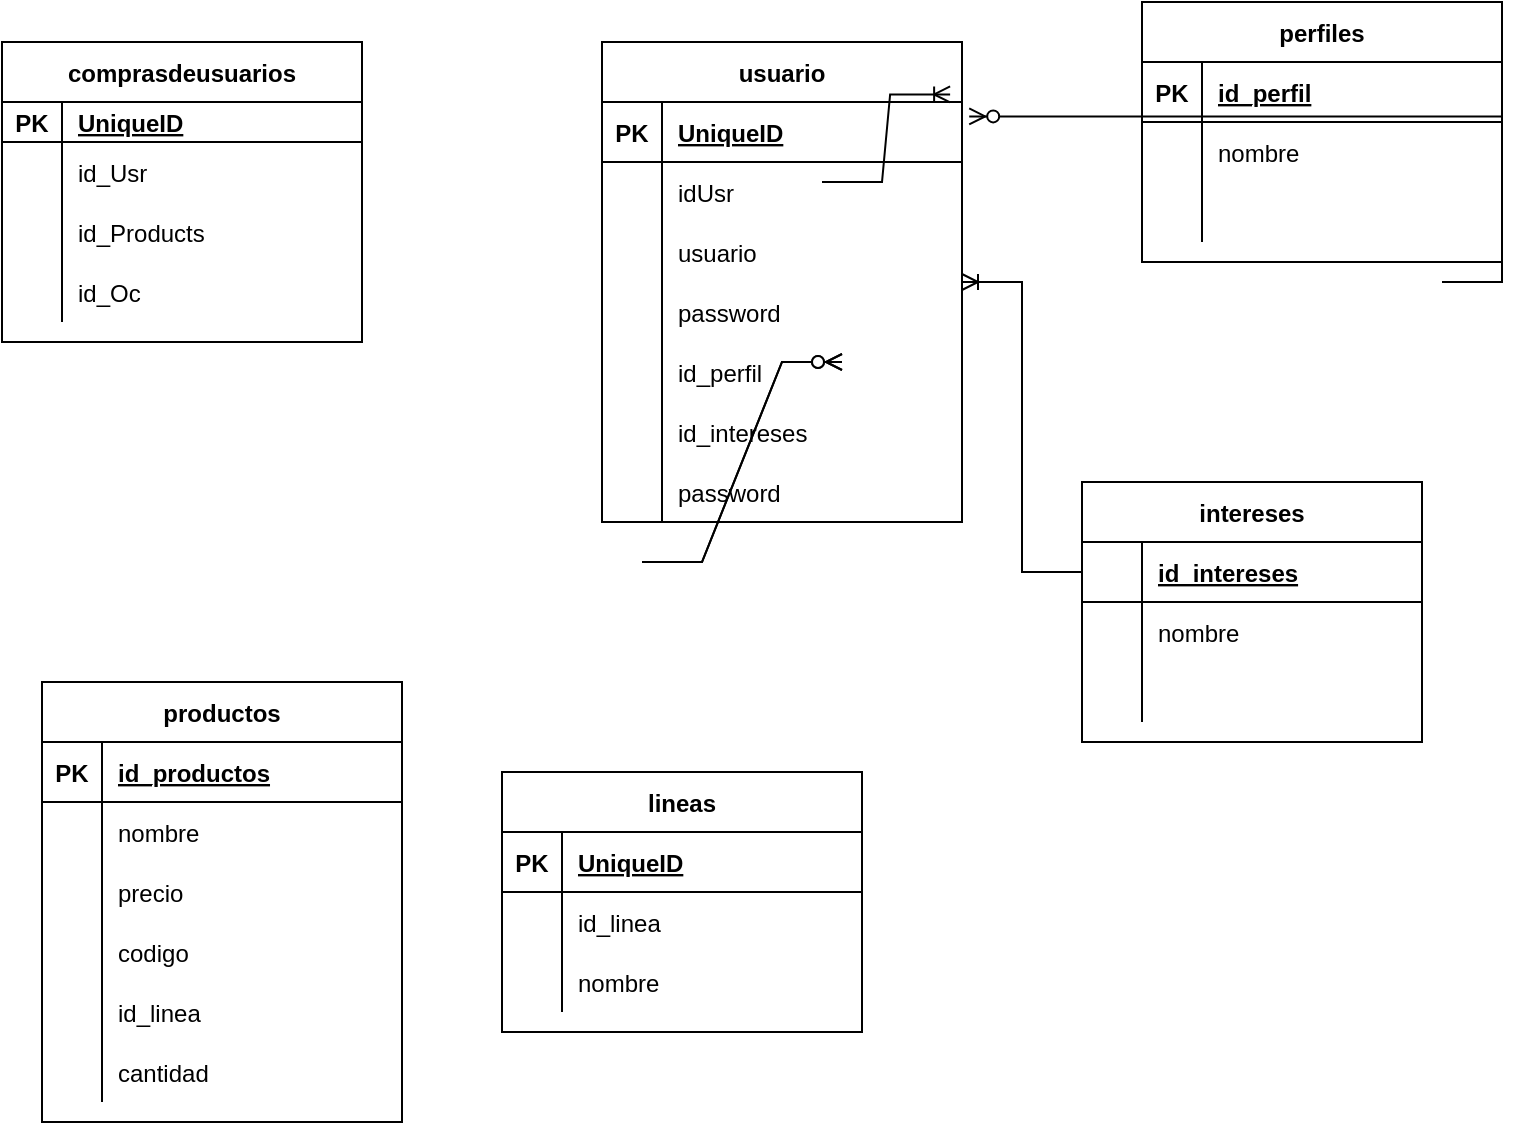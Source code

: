 <mxfile version="15.9.6" type="github"><diagram id="ywbzCSPkSt5RIFDzlfok" name="Page-1"><mxGraphModel dx="1038" dy="539" grid="1" gridSize="10" guides="1" tooltips="1" connect="1" arrows="1" fold="1" page="1" pageScale="1" pageWidth="827" pageHeight="1169" math="0" shadow="0"><root><mxCell id="0"/><mxCell id="1" parent="0"/><mxCell id="GASzNJLxRuxBoyKp516g-14" value="comprasdeusuarios" style="shape=table;startSize=30;container=1;collapsible=1;childLayout=tableLayout;fixedRows=1;rowLines=0;fontStyle=1;align=center;resizeLast=1;" vertex="1" parent="1"><mxGeometry x="40" y="40" width="180" height="150" as="geometry"/></mxCell><mxCell id="GASzNJLxRuxBoyKp516g-15" value="" style="shape=partialRectangle;collapsible=0;dropTarget=0;pointerEvents=0;fillColor=none;top=0;left=0;bottom=1;right=0;points=[[0,0.5],[1,0.5]];portConstraint=eastwest;" vertex="1" parent="GASzNJLxRuxBoyKp516g-14"><mxGeometry y="30" width="180" height="20" as="geometry"/></mxCell><mxCell id="GASzNJLxRuxBoyKp516g-16" value="PK" style="shape=partialRectangle;connectable=0;fillColor=none;top=0;left=0;bottom=0;right=0;fontStyle=1;overflow=hidden;" vertex="1" parent="GASzNJLxRuxBoyKp516g-15"><mxGeometry width="30" height="20" as="geometry"><mxRectangle width="30" height="20" as="alternateBounds"/></mxGeometry></mxCell><mxCell id="GASzNJLxRuxBoyKp516g-17" value="UniqueID" style="shape=partialRectangle;connectable=0;fillColor=none;top=0;left=0;bottom=0;right=0;align=left;spacingLeft=6;fontStyle=5;overflow=hidden;" vertex="1" parent="GASzNJLxRuxBoyKp516g-15"><mxGeometry x="30" width="150" height="20" as="geometry"><mxRectangle width="150" height="20" as="alternateBounds"/></mxGeometry></mxCell><mxCell id="GASzNJLxRuxBoyKp516g-18" value="" style="shape=partialRectangle;collapsible=0;dropTarget=0;pointerEvents=0;fillColor=none;top=0;left=0;bottom=0;right=0;points=[[0,0.5],[1,0.5]];portConstraint=eastwest;" vertex="1" parent="GASzNJLxRuxBoyKp516g-14"><mxGeometry y="50" width="180" height="30" as="geometry"/></mxCell><mxCell id="GASzNJLxRuxBoyKp516g-19" value="" style="shape=partialRectangle;connectable=0;fillColor=none;top=0;left=0;bottom=0;right=0;editable=1;overflow=hidden;" vertex="1" parent="GASzNJLxRuxBoyKp516g-18"><mxGeometry width="30" height="30" as="geometry"><mxRectangle width="30" height="30" as="alternateBounds"/></mxGeometry></mxCell><mxCell id="GASzNJLxRuxBoyKp516g-20" value="id_Usr" style="shape=partialRectangle;connectable=0;fillColor=none;top=0;left=0;bottom=0;right=0;align=left;spacingLeft=6;overflow=hidden;" vertex="1" parent="GASzNJLxRuxBoyKp516g-18"><mxGeometry x="30" width="150" height="30" as="geometry"><mxRectangle width="150" height="30" as="alternateBounds"/></mxGeometry></mxCell><mxCell id="GASzNJLxRuxBoyKp516g-21" value="" style="shape=partialRectangle;collapsible=0;dropTarget=0;pointerEvents=0;fillColor=none;top=0;left=0;bottom=0;right=0;points=[[0,0.5],[1,0.5]];portConstraint=eastwest;" vertex="1" parent="GASzNJLxRuxBoyKp516g-14"><mxGeometry y="80" width="180" height="30" as="geometry"/></mxCell><mxCell id="GASzNJLxRuxBoyKp516g-22" value="" style="shape=partialRectangle;connectable=0;fillColor=none;top=0;left=0;bottom=0;right=0;editable=1;overflow=hidden;" vertex="1" parent="GASzNJLxRuxBoyKp516g-21"><mxGeometry width="30" height="30" as="geometry"><mxRectangle width="30" height="30" as="alternateBounds"/></mxGeometry></mxCell><mxCell id="GASzNJLxRuxBoyKp516g-23" value="id_Products" style="shape=partialRectangle;connectable=0;fillColor=none;top=0;left=0;bottom=0;right=0;align=left;spacingLeft=6;overflow=hidden;" vertex="1" parent="GASzNJLxRuxBoyKp516g-21"><mxGeometry x="30" width="150" height="30" as="geometry"><mxRectangle width="150" height="30" as="alternateBounds"/></mxGeometry></mxCell><mxCell id="GASzNJLxRuxBoyKp516g-24" value="" style="shape=partialRectangle;collapsible=0;dropTarget=0;pointerEvents=0;fillColor=none;top=0;left=0;bottom=0;right=0;points=[[0,0.5],[1,0.5]];portConstraint=eastwest;" vertex="1" parent="GASzNJLxRuxBoyKp516g-14"><mxGeometry y="110" width="180" height="30" as="geometry"/></mxCell><mxCell id="GASzNJLxRuxBoyKp516g-25" value="" style="shape=partialRectangle;connectable=0;fillColor=none;top=0;left=0;bottom=0;right=0;editable=1;overflow=hidden;" vertex="1" parent="GASzNJLxRuxBoyKp516g-24"><mxGeometry width="30" height="30" as="geometry"><mxRectangle width="30" height="30" as="alternateBounds"/></mxGeometry></mxCell><mxCell id="GASzNJLxRuxBoyKp516g-26" value="id_Oc" style="shape=partialRectangle;connectable=0;fillColor=none;top=0;left=0;bottom=0;right=0;align=left;spacingLeft=6;overflow=hidden;" vertex="1" parent="GASzNJLxRuxBoyKp516g-24"><mxGeometry x="30" width="150" height="30" as="geometry"><mxRectangle width="150" height="30" as="alternateBounds"/></mxGeometry></mxCell><mxCell id="GASzNJLxRuxBoyKp516g-53" value="usuario" style="shape=table;startSize=30;container=1;collapsible=1;childLayout=tableLayout;fixedRows=1;rowLines=0;fontStyle=1;align=center;resizeLast=1;" vertex="1" parent="1"><mxGeometry x="340" y="40" width="180" height="240" as="geometry"/></mxCell><mxCell id="GASzNJLxRuxBoyKp516g-54" value="" style="shape=partialRectangle;collapsible=0;dropTarget=0;pointerEvents=0;fillColor=none;top=0;left=0;bottom=1;right=0;points=[[0,0.5],[1,0.5]];portConstraint=eastwest;" vertex="1" parent="GASzNJLxRuxBoyKp516g-53"><mxGeometry y="30" width="180" height="30" as="geometry"/></mxCell><mxCell id="GASzNJLxRuxBoyKp516g-55" value="PK" style="shape=partialRectangle;connectable=0;fillColor=none;top=0;left=0;bottom=0;right=0;fontStyle=1;overflow=hidden;" vertex="1" parent="GASzNJLxRuxBoyKp516g-54"><mxGeometry width="30" height="30" as="geometry"><mxRectangle width="30" height="30" as="alternateBounds"/></mxGeometry></mxCell><mxCell id="GASzNJLxRuxBoyKp516g-56" value="UniqueID" style="shape=partialRectangle;connectable=0;fillColor=none;top=0;left=0;bottom=0;right=0;align=left;spacingLeft=6;fontStyle=5;overflow=hidden;" vertex="1" parent="GASzNJLxRuxBoyKp516g-54"><mxGeometry x="30" width="150" height="30" as="geometry"><mxRectangle width="150" height="30" as="alternateBounds"/></mxGeometry></mxCell><mxCell id="GASzNJLxRuxBoyKp516g-57" value="" style="shape=partialRectangle;collapsible=0;dropTarget=0;pointerEvents=0;fillColor=none;top=0;left=0;bottom=0;right=0;points=[[0,0.5],[1,0.5]];portConstraint=eastwest;" vertex="1" parent="GASzNJLxRuxBoyKp516g-53"><mxGeometry y="60" width="180" height="30" as="geometry"/></mxCell><mxCell id="GASzNJLxRuxBoyKp516g-58" value="" style="shape=partialRectangle;connectable=0;fillColor=none;top=0;left=0;bottom=0;right=0;editable=1;overflow=hidden;" vertex="1" parent="GASzNJLxRuxBoyKp516g-57"><mxGeometry width="30" height="30" as="geometry"><mxRectangle width="30" height="30" as="alternateBounds"/></mxGeometry></mxCell><mxCell id="GASzNJLxRuxBoyKp516g-59" value="idUsr" style="shape=partialRectangle;connectable=0;fillColor=none;top=0;left=0;bottom=0;right=0;align=left;spacingLeft=6;overflow=hidden;" vertex="1" parent="GASzNJLxRuxBoyKp516g-57"><mxGeometry x="30" width="150" height="30" as="geometry"><mxRectangle width="150" height="30" as="alternateBounds"/></mxGeometry></mxCell><mxCell id="GASzNJLxRuxBoyKp516g-60" value="" style="shape=partialRectangle;collapsible=0;dropTarget=0;pointerEvents=0;fillColor=none;top=0;left=0;bottom=0;right=0;points=[[0,0.5],[1,0.5]];portConstraint=eastwest;" vertex="1" parent="GASzNJLxRuxBoyKp516g-53"><mxGeometry y="90" width="180" height="30" as="geometry"/></mxCell><mxCell id="GASzNJLxRuxBoyKp516g-61" value="" style="shape=partialRectangle;connectable=0;fillColor=none;top=0;left=0;bottom=0;right=0;editable=1;overflow=hidden;" vertex="1" parent="GASzNJLxRuxBoyKp516g-60"><mxGeometry width="30" height="30" as="geometry"><mxRectangle width="30" height="30" as="alternateBounds"/></mxGeometry></mxCell><mxCell id="GASzNJLxRuxBoyKp516g-62" value="usuario" style="shape=partialRectangle;connectable=0;fillColor=none;top=0;left=0;bottom=0;right=0;align=left;spacingLeft=6;overflow=hidden;" vertex="1" parent="GASzNJLxRuxBoyKp516g-60"><mxGeometry x="30" width="150" height="30" as="geometry"><mxRectangle width="150" height="30" as="alternateBounds"/></mxGeometry></mxCell><mxCell id="GASzNJLxRuxBoyKp516g-63" value="" style="shape=partialRectangle;collapsible=0;dropTarget=0;pointerEvents=0;fillColor=none;top=0;left=0;bottom=0;right=0;points=[[0,0.5],[1,0.5]];portConstraint=eastwest;" vertex="1" parent="GASzNJLxRuxBoyKp516g-53"><mxGeometry y="120" width="180" height="30" as="geometry"/></mxCell><mxCell id="GASzNJLxRuxBoyKp516g-64" value="&#10;&#10;&#10;&#10;&#10;                " style="shape=partialRectangle;connectable=0;fillColor=none;top=0;left=0;bottom=0;right=0;editable=1;overflow=hidden;" vertex="1" parent="GASzNJLxRuxBoyKp516g-63"><mxGeometry width="30" height="30" as="geometry"><mxRectangle width="30" height="30" as="alternateBounds"/></mxGeometry></mxCell><mxCell id="GASzNJLxRuxBoyKp516g-65" value="password" style="shape=partialRectangle;connectable=0;fillColor=none;top=0;left=0;bottom=0;right=0;align=left;spacingLeft=6;overflow=hidden;" vertex="1" parent="GASzNJLxRuxBoyKp516g-63"><mxGeometry x="30" width="150" height="30" as="geometry"><mxRectangle width="150" height="30" as="alternateBounds"/></mxGeometry></mxCell><mxCell id="GASzNJLxRuxBoyKp516g-67" value="" style="shape=partialRectangle;collapsible=0;dropTarget=0;pointerEvents=0;fillColor=none;top=0;left=0;bottom=0;right=0;points=[[0,0.5],[1,0.5]];portConstraint=eastwest;" vertex="1" parent="GASzNJLxRuxBoyKp516g-53"><mxGeometry y="150" width="180" height="30" as="geometry"/></mxCell><mxCell id="GASzNJLxRuxBoyKp516g-68" value="&#10;&#10;&#10;&#10;&#10;                " style="shape=partialRectangle;connectable=0;fillColor=none;top=0;left=0;bottom=0;right=0;editable=1;overflow=hidden;" vertex="1" parent="GASzNJLxRuxBoyKp516g-67"><mxGeometry width="30" height="30" as="geometry"><mxRectangle width="30" height="30" as="alternateBounds"/></mxGeometry></mxCell><mxCell id="GASzNJLxRuxBoyKp516g-69" value="id_perfil" style="shape=partialRectangle;connectable=0;fillColor=none;top=0;left=0;bottom=0;right=0;align=left;spacingLeft=6;overflow=hidden;" vertex="1" parent="GASzNJLxRuxBoyKp516g-67"><mxGeometry x="30" width="150" height="30" as="geometry"><mxRectangle width="150" height="30" as="alternateBounds"/></mxGeometry></mxCell><mxCell id="GASzNJLxRuxBoyKp516g-70" value="" style="shape=partialRectangle;collapsible=0;dropTarget=0;pointerEvents=0;fillColor=none;top=0;left=0;bottom=0;right=0;points=[[0,0.5],[1,0.5]];portConstraint=eastwest;" vertex="1" parent="GASzNJLxRuxBoyKp516g-53"><mxGeometry y="180" width="180" height="30" as="geometry"/></mxCell><mxCell id="GASzNJLxRuxBoyKp516g-71" value="&#10;&#10;&#10;&#10;&#10;                " style="shape=partialRectangle;connectable=0;fillColor=none;top=0;left=0;bottom=0;right=0;editable=1;overflow=hidden;" vertex="1" parent="GASzNJLxRuxBoyKp516g-70"><mxGeometry width="30" height="30" as="geometry"><mxRectangle width="30" height="30" as="alternateBounds"/></mxGeometry></mxCell><mxCell id="GASzNJLxRuxBoyKp516g-72" value="id_intereses" style="shape=partialRectangle;connectable=0;fillColor=none;top=0;left=0;bottom=0;right=0;align=left;spacingLeft=6;overflow=hidden;" vertex="1" parent="GASzNJLxRuxBoyKp516g-70"><mxGeometry x="30" width="150" height="30" as="geometry"><mxRectangle width="150" height="30" as="alternateBounds"/></mxGeometry></mxCell><mxCell id="GASzNJLxRuxBoyKp516g-73" value="" style="shape=partialRectangle;collapsible=0;dropTarget=0;pointerEvents=0;fillColor=none;top=0;left=0;bottom=0;right=0;points=[[0,0.5],[1,0.5]];portConstraint=eastwest;" vertex="1" parent="GASzNJLxRuxBoyKp516g-53"><mxGeometry y="210" width="180" height="30" as="geometry"/></mxCell><mxCell id="GASzNJLxRuxBoyKp516g-74" value="&#10;&#10;&#10;&#10;&#10;                " style="shape=partialRectangle;connectable=0;fillColor=none;top=0;left=0;bottom=0;right=0;editable=1;overflow=hidden;" vertex="1" parent="GASzNJLxRuxBoyKp516g-73"><mxGeometry width="30" height="30" as="geometry"><mxRectangle width="30" height="30" as="alternateBounds"/></mxGeometry></mxCell><mxCell id="GASzNJLxRuxBoyKp516g-75" value="password" style="shape=partialRectangle;connectable=0;fillColor=none;top=0;left=0;bottom=0;right=0;align=left;spacingLeft=6;overflow=hidden;" vertex="1" parent="GASzNJLxRuxBoyKp516g-73"><mxGeometry x="30" width="150" height="30" as="geometry"><mxRectangle width="150" height="30" as="alternateBounds"/></mxGeometry></mxCell><mxCell id="GASzNJLxRuxBoyKp516g-76" value="perfiles" style="shape=table;startSize=30;container=1;collapsible=1;childLayout=tableLayout;fixedRows=1;rowLines=0;fontStyle=1;align=center;resizeLast=1;" vertex="1" parent="1"><mxGeometry x="610" y="20" width="180" height="130" as="geometry"/></mxCell><mxCell id="GASzNJLxRuxBoyKp516g-77" value="" style="shape=partialRectangle;collapsible=0;dropTarget=0;pointerEvents=0;fillColor=none;top=0;left=0;bottom=1;right=0;points=[[0,0.5],[1,0.5]];portConstraint=eastwest;" vertex="1" parent="GASzNJLxRuxBoyKp516g-76"><mxGeometry y="30" width="180" height="30" as="geometry"/></mxCell><mxCell id="GASzNJLxRuxBoyKp516g-78" value="PK" style="shape=partialRectangle;connectable=0;fillColor=none;top=0;left=0;bottom=0;right=0;fontStyle=1;overflow=hidden;" vertex="1" parent="GASzNJLxRuxBoyKp516g-77"><mxGeometry width="30" height="30" as="geometry"><mxRectangle width="30" height="30" as="alternateBounds"/></mxGeometry></mxCell><mxCell id="GASzNJLxRuxBoyKp516g-79" value="id_perfil" style="shape=partialRectangle;connectable=0;fillColor=none;top=0;left=0;bottom=0;right=0;align=left;spacingLeft=6;fontStyle=5;overflow=hidden;" vertex="1" parent="GASzNJLxRuxBoyKp516g-77"><mxGeometry x="30" width="150" height="30" as="geometry"><mxRectangle width="150" height="30" as="alternateBounds"/></mxGeometry></mxCell><mxCell id="GASzNJLxRuxBoyKp516g-80" value="" style="shape=partialRectangle;collapsible=0;dropTarget=0;pointerEvents=0;fillColor=none;top=0;left=0;bottom=0;right=0;points=[[0,0.5],[1,0.5]];portConstraint=eastwest;" vertex="1" parent="GASzNJLxRuxBoyKp516g-76"><mxGeometry y="60" width="180" height="30" as="geometry"/></mxCell><mxCell id="GASzNJLxRuxBoyKp516g-81" value="" style="shape=partialRectangle;connectable=0;fillColor=none;top=0;left=0;bottom=0;right=0;editable=1;overflow=hidden;" vertex="1" parent="GASzNJLxRuxBoyKp516g-80"><mxGeometry width="30" height="30" as="geometry"><mxRectangle width="30" height="30" as="alternateBounds"/></mxGeometry></mxCell><mxCell id="GASzNJLxRuxBoyKp516g-82" value="nombre" style="shape=partialRectangle;connectable=0;fillColor=none;top=0;left=0;bottom=0;right=0;align=left;spacingLeft=6;overflow=hidden;" vertex="1" parent="GASzNJLxRuxBoyKp516g-80"><mxGeometry x="30" width="150" height="30" as="geometry"><mxRectangle width="150" height="30" as="alternateBounds"/></mxGeometry></mxCell><mxCell id="GASzNJLxRuxBoyKp516g-86" value="" style="shape=partialRectangle;collapsible=0;dropTarget=0;pointerEvents=0;fillColor=none;top=0;left=0;bottom=0;right=0;points=[[0,0.5],[1,0.5]];portConstraint=eastwest;" vertex="1" parent="GASzNJLxRuxBoyKp516g-76"><mxGeometry y="90" width="180" height="30" as="geometry"/></mxCell><mxCell id="GASzNJLxRuxBoyKp516g-87" value="" style="shape=partialRectangle;connectable=0;fillColor=none;top=0;left=0;bottom=0;right=0;editable=1;overflow=hidden;" vertex="1" parent="GASzNJLxRuxBoyKp516g-86"><mxGeometry width="30" height="30" as="geometry"><mxRectangle width="30" height="30" as="alternateBounds"/></mxGeometry></mxCell><mxCell id="GASzNJLxRuxBoyKp516g-88" value="" style="shape=partialRectangle;connectable=0;fillColor=none;top=0;left=0;bottom=0;right=0;align=left;spacingLeft=6;overflow=hidden;" vertex="1" parent="GASzNJLxRuxBoyKp516g-86"><mxGeometry x="30" width="150" height="30" as="geometry"><mxRectangle width="150" height="30" as="alternateBounds"/></mxGeometry></mxCell><mxCell id="GASzNJLxRuxBoyKp516g-89" value="intereses" style="shape=table;startSize=30;container=1;collapsible=1;childLayout=tableLayout;fixedRows=1;rowLines=0;fontStyle=1;align=center;resizeLast=1;" vertex="1" parent="1"><mxGeometry x="580" y="260" width="170" height="130" as="geometry"/></mxCell><mxCell id="GASzNJLxRuxBoyKp516g-90" value="" style="shape=partialRectangle;collapsible=0;dropTarget=0;pointerEvents=0;fillColor=none;top=0;left=0;bottom=1;right=0;points=[[0,0.5],[1,0.5]];portConstraint=eastwest;" vertex="1" parent="GASzNJLxRuxBoyKp516g-89"><mxGeometry y="30" width="170" height="30" as="geometry"/></mxCell><mxCell id="GASzNJLxRuxBoyKp516g-91" value="" style="shape=partialRectangle;connectable=0;fillColor=none;top=0;left=0;bottom=0;right=0;fontStyle=1;overflow=hidden;" vertex="1" parent="GASzNJLxRuxBoyKp516g-90"><mxGeometry width="30" height="30" as="geometry"><mxRectangle width="30" height="30" as="alternateBounds"/></mxGeometry></mxCell><mxCell id="GASzNJLxRuxBoyKp516g-92" value="id_intereses" style="shape=partialRectangle;connectable=0;fillColor=none;top=0;left=0;bottom=0;right=0;align=left;spacingLeft=6;fontStyle=5;overflow=hidden;" vertex="1" parent="GASzNJLxRuxBoyKp516g-90"><mxGeometry x="30" width="140" height="30" as="geometry"><mxRectangle width="140" height="30" as="alternateBounds"/></mxGeometry></mxCell><mxCell id="GASzNJLxRuxBoyKp516g-93" value="" style="shape=partialRectangle;collapsible=0;dropTarget=0;pointerEvents=0;fillColor=none;top=0;left=0;bottom=0;right=0;points=[[0,0.5],[1,0.5]];portConstraint=eastwest;" vertex="1" parent="GASzNJLxRuxBoyKp516g-89"><mxGeometry y="60" width="170" height="30" as="geometry"/></mxCell><mxCell id="GASzNJLxRuxBoyKp516g-94" value="" style="shape=partialRectangle;connectable=0;fillColor=none;top=0;left=0;bottom=0;right=0;editable=1;overflow=hidden;" vertex="1" parent="GASzNJLxRuxBoyKp516g-93"><mxGeometry width="30" height="30" as="geometry"><mxRectangle width="30" height="30" as="alternateBounds"/></mxGeometry></mxCell><mxCell id="GASzNJLxRuxBoyKp516g-95" value="nombre" style="shape=partialRectangle;connectable=0;fillColor=none;top=0;left=0;bottom=0;right=0;align=left;spacingLeft=6;overflow=hidden;" vertex="1" parent="GASzNJLxRuxBoyKp516g-93"><mxGeometry x="30" width="140" height="30" as="geometry"><mxRectangle width="140" height="30" as="alternateBounds"/></mxGeometry></mxCell><mxCell id="GASzNJLxRuxBoyKp516g-99" value="" style="shape=partialRectangle;collapsible=0;dropTarget=0;pointerEvents=0;fillColor=none;top=0;left=0;bottom=0;right=0;points=[[0,0.5],[1,0.5]];portConstraint=eastwest;" vertex="1" parent="GASzNJLxRuxBoyKp516g-89"><mxGeometry y="90" width="170" height="30" as="geometry"/></mxCell><mxCell id="GASzNJLxRuxBoyKp516g-100" value="" style="shape=partialRectangle;connectable=0;fillColor=none;top=0;left=0;bottom=0;right=0;editable=1;overflow=hidden;" vertex="1" parent="GASzNJLxRuxBoyKp516g-99"><mxGeometry width="30" height="30" as="geometry"><mxRectangle width="30" height="30" as="alternateBounds"/></mxGeometry></mxCell><mxCell id="GASzNJLxRuxBoyKp516g-101" value="" style="shape=partialRectangle;connectable=0;fillColor=none;top=0;left=0;bottom=0;right=0;align=left;spacingLeft=6;overflow=hidden;" vertex="1" parent="GASzNJLxRuxBoyKp516g-99"><mxGeometry x="30" width="140" height="30" as="geometry"><mxRectangle width="140" height="30" as="alternateBounds"/></mxGeometry></mxCell><mxCell id="GASzNJLxRuxBoyKp516g-102" value="productos" style="shape=table;startSize=30;container=1;collapsible=1;childLayout=tableLayout;fixedRows=1;rowLines=0;fontStyle=1;align=center;resizeLast=1;" vertex="1" parent="1"><mxGeometry x="60" y="360" width="180" height="220" as="geometry"/></mxCell><mxCell id="GASzNJLxRuxBoyKp516g-103" value="" style="shape=partialRectangle;collapsible=0;dropTarget=0;pointerEvents=0;fillColor=none;top=0;left=0;bottom=1;right=0;points=[[0,0.5],[1,0.5]];portConstraint=eastwest;" vertex="1" parent="GASzNJLxRuxBoyKp516g-102"><mxGeometry y="30" width="180" height="30" as="geometry"/></mxCell><mxCell id="GASzNJLxRuxBoyKp516g-104" value="PK" style="shape=partialRectangle;connectable=0;fillColor=none;top=0;left=0;bottom=0;right=0;fontStyle=1;overflow=hidden;" vertex="1" parent="GASzNJLxRuxBoyKp516g-103"><mxGeometry width="30" height="30" as="geometry"><mxRectangle width="30" height="30" as="alternateBounds"/></mxGeometry></mxCell><mxCell id="GASzNJLxRuxBoyKp516g-105" value="id_productos" style="shape=partialRectangle;connectable=0;fillColor=none;top=0;left=0;bottom=0;right=0;align=left;spacingLeft=6;fontStyle=5;overflow=hidden;" vertex="1" parent="GASzNJLxRuxBoyKp516g-103"><mxGeometry x="30" width="150" height="30" as="geometry"><mxRectangle width="150" height="30" as="alternateBounds"/></mxGeometry></mxCell><mxCell id="GASzNJLxRuxBoyKp516g-106" value="" style="shape=partialRectangle;collapsible=0;dropTarget=0;pointerEvents=0;fillColor=none;top=0;left=0;bottom=0;right=0;points=[[0,0.5],[1,0.5]];portConstraint=eastwest;" vertex="1" parent="GASzNJLxRuxBoyKp516g-102"><mxGeometry y="60" width="180" height="30" as="geometry"/></mxCell><mxCell id="GASzNJLxRuxBoyKp516g-107" value="" style="shape=partialRectangle;connectable=0;fillColor=none;top=0;left=0;bottom=0;right=0;editable=1;overflow=hidden;" vertex="1" parent="GASzNJLxRuxBoyKp516g-106"><mxGeometry width="30" height="30" as="geometry"><mxRectangle width="30" height="30" as="alternateBounds"/></mxGeometry></mxCell><mxCell id="GASzNJLxRuxBoyKp516g-108" value="nombre" style="shape=partialRectangle;connectable=0;fillColor=none;top=0;left=0;bottom=0;right=0;align=left;spacingLeft=6;overflow=hidden;" vertex="1" parent="GASzNJLxRuxBoyKp516g-106"><mxGeometry x="30" width="150" height="30" as="geometry"><mxRectangle width="150" height="30" as="alternateBounds"/></mxGeometry></mxCell><mxCell id="GASzNJLxRuxBoyKp516g-109" value="" style="shape=partialRectangle;collapsible=0;dropTarget=0;pointerEvents=0;fillColor=none;top=0;left=0;bottom=0;right=0;points=[[0,0.5],[1,0.5]];portConstraint=eastwest;" vertex="1" parent="GASzNJLxRuxBoyKp516g-102"><mxGeometry y="90" width="180" height="30" as="geometry"/></mxCell><mxCell id="GASzNJLxRuxBoyKp516g-110" value="" style="shape=partialRectangle;connectable=0;fillColor=none;top=0;left=0;bottom=0;right=0;editable=1;overflow=hidden;" vertex="1" parent="GASzNJLxRuxBoyKp516g-109"><mxGeometry width="30" height="30" as="geometry"><mxRectangle width="30" height="30" as="alternateBounds"/></mxGeometry></mxCell><mxCell id="GASzNJLxRuxBoyKp516g-111" value="precio" style="shape=partialRectangle;connectable=0;fillColor=none;top=0;left=0;bottom=0;right=0;align=left;spacingLeft=6;overflow=hidden;" vertex="1" parent="GASzNJLxRuxBoyKp516g-109"><mxGeometry x="30" width="150" height="30" as="geometry"><mxRectangle width="150" height="30" as="alternateBounds"/></mxGeometry></mxCell><mxCell id="GASzNJLxRuxBoyKp516g-112" value="" style="shape=partialRectangle;collapsible=0;dropTarget=0;pointerEvents=0;fillColor=none;top=0;left=0;bottom=0;right=0;points=[[0,0.5],[1,0.5]];portConstraint=eastwest;" vertex="1" parent="GASzNJLxRuxBoyKp516g-102"><mxGeometry y="120" width="180" height="30" as="geometry"/></mxCell><mxCell id="GASzNJLxRuxBoyKp516g-113" value="" style="shape=partialRectangle;connectable=0;fillColor=none;top=0;left=0;bottom=0;right=0;editable=1;overflow=hidden;" vertex="1" parent="GASzNJLxRuxBoyKp516g-112"><mxGeometry width="30" height="30" as="geometry"><mxRectangle width="30" height="30" as="alternateBounds"/></mxGeometry></mxCell><mxCell id="GASzNJLxRuxBoyKp516g-114" value="codigo" style="shape=partialRectangle;connectable=0;fillColor=none;top=0;left=0;bottom=0;right=0;align=left;spacingLeft=6;overflow=hidden;" vertex="1" parent="GASzNJLxRuxBoyKp516g-112"><mxGeometry x="30" width="150" height="30" as="geometry"><mxRectangle width="150" height="30" as="alternateBounds"/></mxGeometry></mxCell><mxCell id="GASzNJLxRuxBoyKp516g-115" value="" style="shape=partialRectangle;collapsible=0;dropTarget=0;pointerEvents=0;fillColor=none;top=0;left=0;bottom=0;right=0;points=[[0,0.5],[1,0.5]];portConstraint=eastwest;" vertex="1" parent="GASzNJLxRuxBoyKp516g-102"><mxGeometry y="150" width="180" height="30" as="geometry"/></mxCell><mxCell id="GASzNJLxRuxBoyKp516g-116" value="" style="shape=partialRectangle;connectable=0;fillColor=none;top=0;left=0;bottom=0;right=0;editable=1;overflow=hidden;" vertex="1" parent="GASzNJLxRuxBoyKp516g-115"><mxGeometry width="30" height="30" as="geometry"><mxRectangle width="30" height="30" as="alternateBounds"/></mxGeometry></mxCell><mxCell id="GASzNJLxRuxBoyKp516g-117" value="id_linea" style="shape=partialRectangle;connectable=0;fillColor=none;top=0;left=0;bottom=0;right=0;align=left;spacingLeft=6;overflow=hidden;" vertex="1" parent="GASzNJLxRuxBoyKp516g-115"><mxGeometry x="30" width="150" height="30" as="geometry"><mxRectangle width="150" height="30" as="alternateBounds"/></mxGeometry></mxCell><mxCell id="GASzNJLxRuxBoyKp516g-118" value="" style="shape=partialRectangle;collapsible=0;dropTarget=0;pointerEvents=0;fillColor=none;top=0;left=0;bottom=0;right=0;points=[[0,0.5],[1,0.5]];portConstraint=eastwest;" vertex="1" parent="GASzNJLxRuxBoyKp516g-102"><mxGeometry y="180" width="180" height="30" as="geometry"/></mxCell><mxCell id="GASzNJLxRuxBoyKp516g-119" value="" style="shape=partialRectangle;connectable=0;fillColor=none;top=0;left=0;bottom=0;right=0;editable=1;overflow=hidden;" vertex="1" parent="GASzNJLxRuxBoyKp516g-118"><mxGeometry width="30" height="30" as="geometry"><mxRectangle width="30" height="30" as="alternateBounds"/></mxGeometry></mxCell><mxCell id="GASzNJLxRuxBoyKp516g-120" value="cantidad" style="shape=partialRectangle;connectable=0;fillColor=none;top=0;left=0;bottom=0;right=0;align=left;spacingLeft=6;overflow=hidden;" vertex="1" parent="GASzNJLxRuxBoyKp516g-118"><mxGeometry x="30" width="150" height="30" as="geometry"><mxRectangle width="150" height="30" as="alternateBounds"/></mxGeometry></mxCell><mxCell id="GASzNJLxRuxBoyKp516g-121" value="lineas" style="shape=table;startSize=30;container=1;collapsible=1;childLayout=tableLayout;fixedRows=1;rowLines=0;fontStyle=1;align=center;resizeLast=1;" vertex="1" parent="1"><mxGeometry x="290" y="405" width="180" height="130" as="geometry"/></mxCell><mxCell id="GASzNJLxRuxBoyKp516g-122" value="" style="shape=partialRectangle;collapsible=0;dropTarget=0;pointerEvents=0;fillColor=none;top=0;left=0;bottom=1;right=0;points=[[0,0.5],[1,0.5]];portConstraint=eastwest;" vertex="1" parent="GASzNJLxRuxBoyKp516g-121"><mxGeometry y="30" width="180" height="30" as="geometry"/></mxCell><mxCell id="GASzNJLxRuxBoyKp516g-123" value="PK" style="shape=partialRectangle;connectable=0;fillColor=none;top=0;left=0;bottom=0;right=0;fontStyle=1;overflow=hidden;" vertex="1" parent="GASzNJLxRuxBoyKp516g-122"><mxGeometry width="30" height="30" as="geometry"><mxRectangle width="30" height="30" as="alternateBounds"/></mxGeometry></mxCell><mxCell id="GASzNJLxRuxBoyKp516g-124" value="UniqueID" style="shape=partialRectangle;connectable=0;fillColor=none;top=0;left=0;bottom=0;right=0;align=left;spacingLeft=6;fontStyle=5;overflow=hidden;" vertex="1" parent="GASzNJLxRuxBoyKp516g-122"><mxGeometry x="30" width="150" height="30" as="geometry"><mxRectangle width="150" height="30" as="alternateBounds"/></mxGeometry></mxCell><mxCell id="GASzNJLxRuxBoyKp516g-125" value="" style="shape=partialRectangle;collapsible=0;dropTarget=0;pointerEvents=0;fillColor=none;top=0;left=0;bottom=0;right=0;points=[[0,0.5],[1,0.5]];portConstraint=eastwest;" vertex="1" parent="GASzNJLxRuxBoyKp516g-121"><mxGeometry y="60" width="180" height="30" as="geometry"/></mxCell><mxCell id="GASzNJLxRuxBoyKp516g-126" value="" style="shape=partialRectangle;connectable=0;fillColor=none;top=0;left=0;bottom=0;right=0;editable=1;overflow=hidden;" vertex="1" parent="GASzNJLxRuxBoyKp516g-125"><mxGeometry width="30" height="30" as="geometry"><mxRectangle width="30" height="30" as="alternateBounds"/></mxGeometry></mxCell><mxCell id="GASzNJLxRuxBoyKp516g-127" value="id_linea" style="shape=partialRectangle;connectable=0;fillColor=none;top=0;left=0;bottom=0;right=0;align=left;spacingLeft=6;overflow=hidden;" vertex="1" parent="GASzNJLxRuxBoyKp516g-125"><mxGeometry x="30" width="150" height="30" as="geometry"><mxRectangle width="150" height="30" as="alternateBounds"/></mxGeometry></mxCell><mxCell id="GASzNJLxRuxBoyKp516g-128" value="" style="shape=partialRectangle;collapsible=0;dropTarget=0;pointerEvents=0;fillColor=none;top=0;left=0;bottom=0;right=0;points=[[0,0.5],[1,0.5]];portConstraint=eastwest;" vertex="1" parent="GASzNJLxRuxBoyKp516g-121"><mxGeometry y="90" width="180" height="30" as="geometry"/></mxCell><mxCell id="GASzNJLxRuxBoyKp516g-129" value="" style="shape=partialRectangle;connectable=0;fillColor=none;top=0;left=0;bottom=0;right=0;editable=1;overflow=hidden;" vertex="1" parent="GASzNJLxRuxBoyKp516g-128"><mxGeometry width="30" height="30" as="geometry"><mxRectangle width="30" height="30" as="alternateBounds"/></mxGeometry></mxCell><mxCell id="GASzNJLxRuxBoyKp516g-130" value="nombre" style="shape=partialRectangle;connectable=0;fillColor=none;top=0;left=0;bottom=0;right=0;align=left;spacingLeft=6;overflow=hidden;" vertex="1" parent="GASzNJLxRuxBoyKp516g-128"><mxGeometry x="30" width="150" height="30" as="geometry"><mxRectangle width="150" height="30" as="alternateBounds"/></mxGeometry></mxCell><mxCell id="GASzNJLxRuxBoyKp516g-134" value="" style="edgeStyle=entityRelationEdgeStyle;fontSize=12;html=1;endArrow=ERzeroToMany;endFill=1;rounded=0;" edge="1" parent="1"><mxGeometry width="100" height="100" relative="1" as="geometry"><mxPoint x="360" y="300" as="sourcePoint"/><mxPoint x="460" y="200" as="targetPoint"/></mxGeometry></mxCell><mxCell id="GASzNJLxRuxBoyKp516g-135" value="" style="edgeStyle=entityRelationEdgeStyle;fontSize=12;html=1;endArrow=ERzeroToMany;endFill=1;rounded=0;" edge="1" parent="1"><mxGeometry width="100" height="100" relative="1" as="geometry"><mxPoint x="360" y="300" as="sourcePoint"/><mxPoint x="460" y="200" as="targetPoint"/></mxGeometry></mxCell><mxCell id="GASzNJLxRuxBoyKp516g-136" value="" style="edgeStyle=entityRelationEdgeStyle;fontSize=12;html=1;endArrow=ERzeroToMany;endFill=1;rounded=0;entryX=1.02;entryY=0.24;entryDx=0;entryDy=0;entryPerimeter=0;" edge="1" parent="1" target="GASzNJLxRuxBoyKp516g-54"><mxGeometry width="100" height="100" relative="1" as="geometry"><mxPoint x="760" y="160" as="sourcePoint"/><mxPoint x="460" y="20" as="targetPoint"/></mxGeometry></mxCell><mxCell id="GASzNJLxRuxBoyKp516g-137" value="" style="edgeStyle=entityRelationEdgeStyle;fontSize=12;html=1;endArrow=ERoneToMany;rounded=0;" edge="1" parent="1" source="GASzNJLxRuxBoyKp516g-90" target="GASzNJLxRuxBoyKp516g-53"><mxGeometry width="100" height="100" relative="1" as="geometry"><mxPoint x="720" y="250" as="sourcePoint"/><mxPoint x="500" y="10" as="targetPoint"/></mxGeometry></mxCell><mxCell id="GASzNJLxRuxBoyKp516g-138" value="" style="edgeStyle=entityRelationEdgeStyle;fontSize=12;html=1;endArrow=ERoneToMany;rounded=0;entryX=0.967;entryY=-0.127;entryDx=0;entryDy=0;entryPerimeter=0;" edge="1" parent="1" target="GASzNJLxRuxBoyKp516g-54"><mxGeometry width="100" height="100" relative="1" as="geometry"><mxPoint x="450" y="110" as="sourcePoint"/><mxPoint x="550" y="10" as="targetPoint"/></mxGeometry></mxCell></root></mxGraphModel></diagram></mxfile>